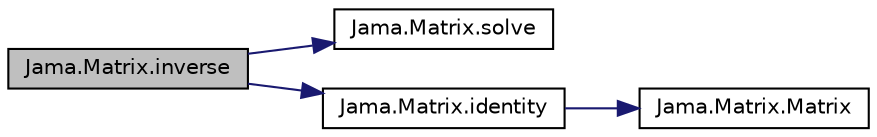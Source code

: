 digraph "Jama.Matrix.inverse"
{
  edge [fontname="Helvetica",fontsize="10",labelfontname="Helvetica",labelfontsize="10"];
  node [fontname="Helvetica",fontsize="10",shape=record];
  rankdir="LR";
  Node1 [label="Jama.Matrix.inverse",height=0.2,width=0.4,color="black", fillcolor="grey75", style="filled" fontcolor="black"];
  Node1 -> Node2 [color="midnightblue",fontsize="10",style="solid",fontname="Helvetica"];
  Node2 [label="Jama.Matrix.solve",height=0.2,width=0.4,color="black", fillcolor="white", style="filled",URL="$class_jama_1_1_matrix.html#a33aeb09e6d0099145841c9d6f82e0576"];
  Node1 -> Node3 [color="midnightblue",fontsize="10",style="solid",fontname="Helvetica"];
  Node3 [label="Jama.Matrix.identity",height=0.2,width=0.4,color="black", fillcolor="white", style="filled",URL="$class_jama_1_1_matrix.html#aa137f0aa3f5b03e9da21cbf2981e3c20"];
  Node3 -> Node4 [color="midnightblue",fontsize="10",style="solid",fontname="Helvetica"];
  Node4 [label="Jama.Matrix.Matrix",height=0.2,width=0.4,color="black", fillcolor="white", style="filled",URL="$class_jama_1_1_matrix.html#a877dfa361af400fbf817b1046856e239"];
}
